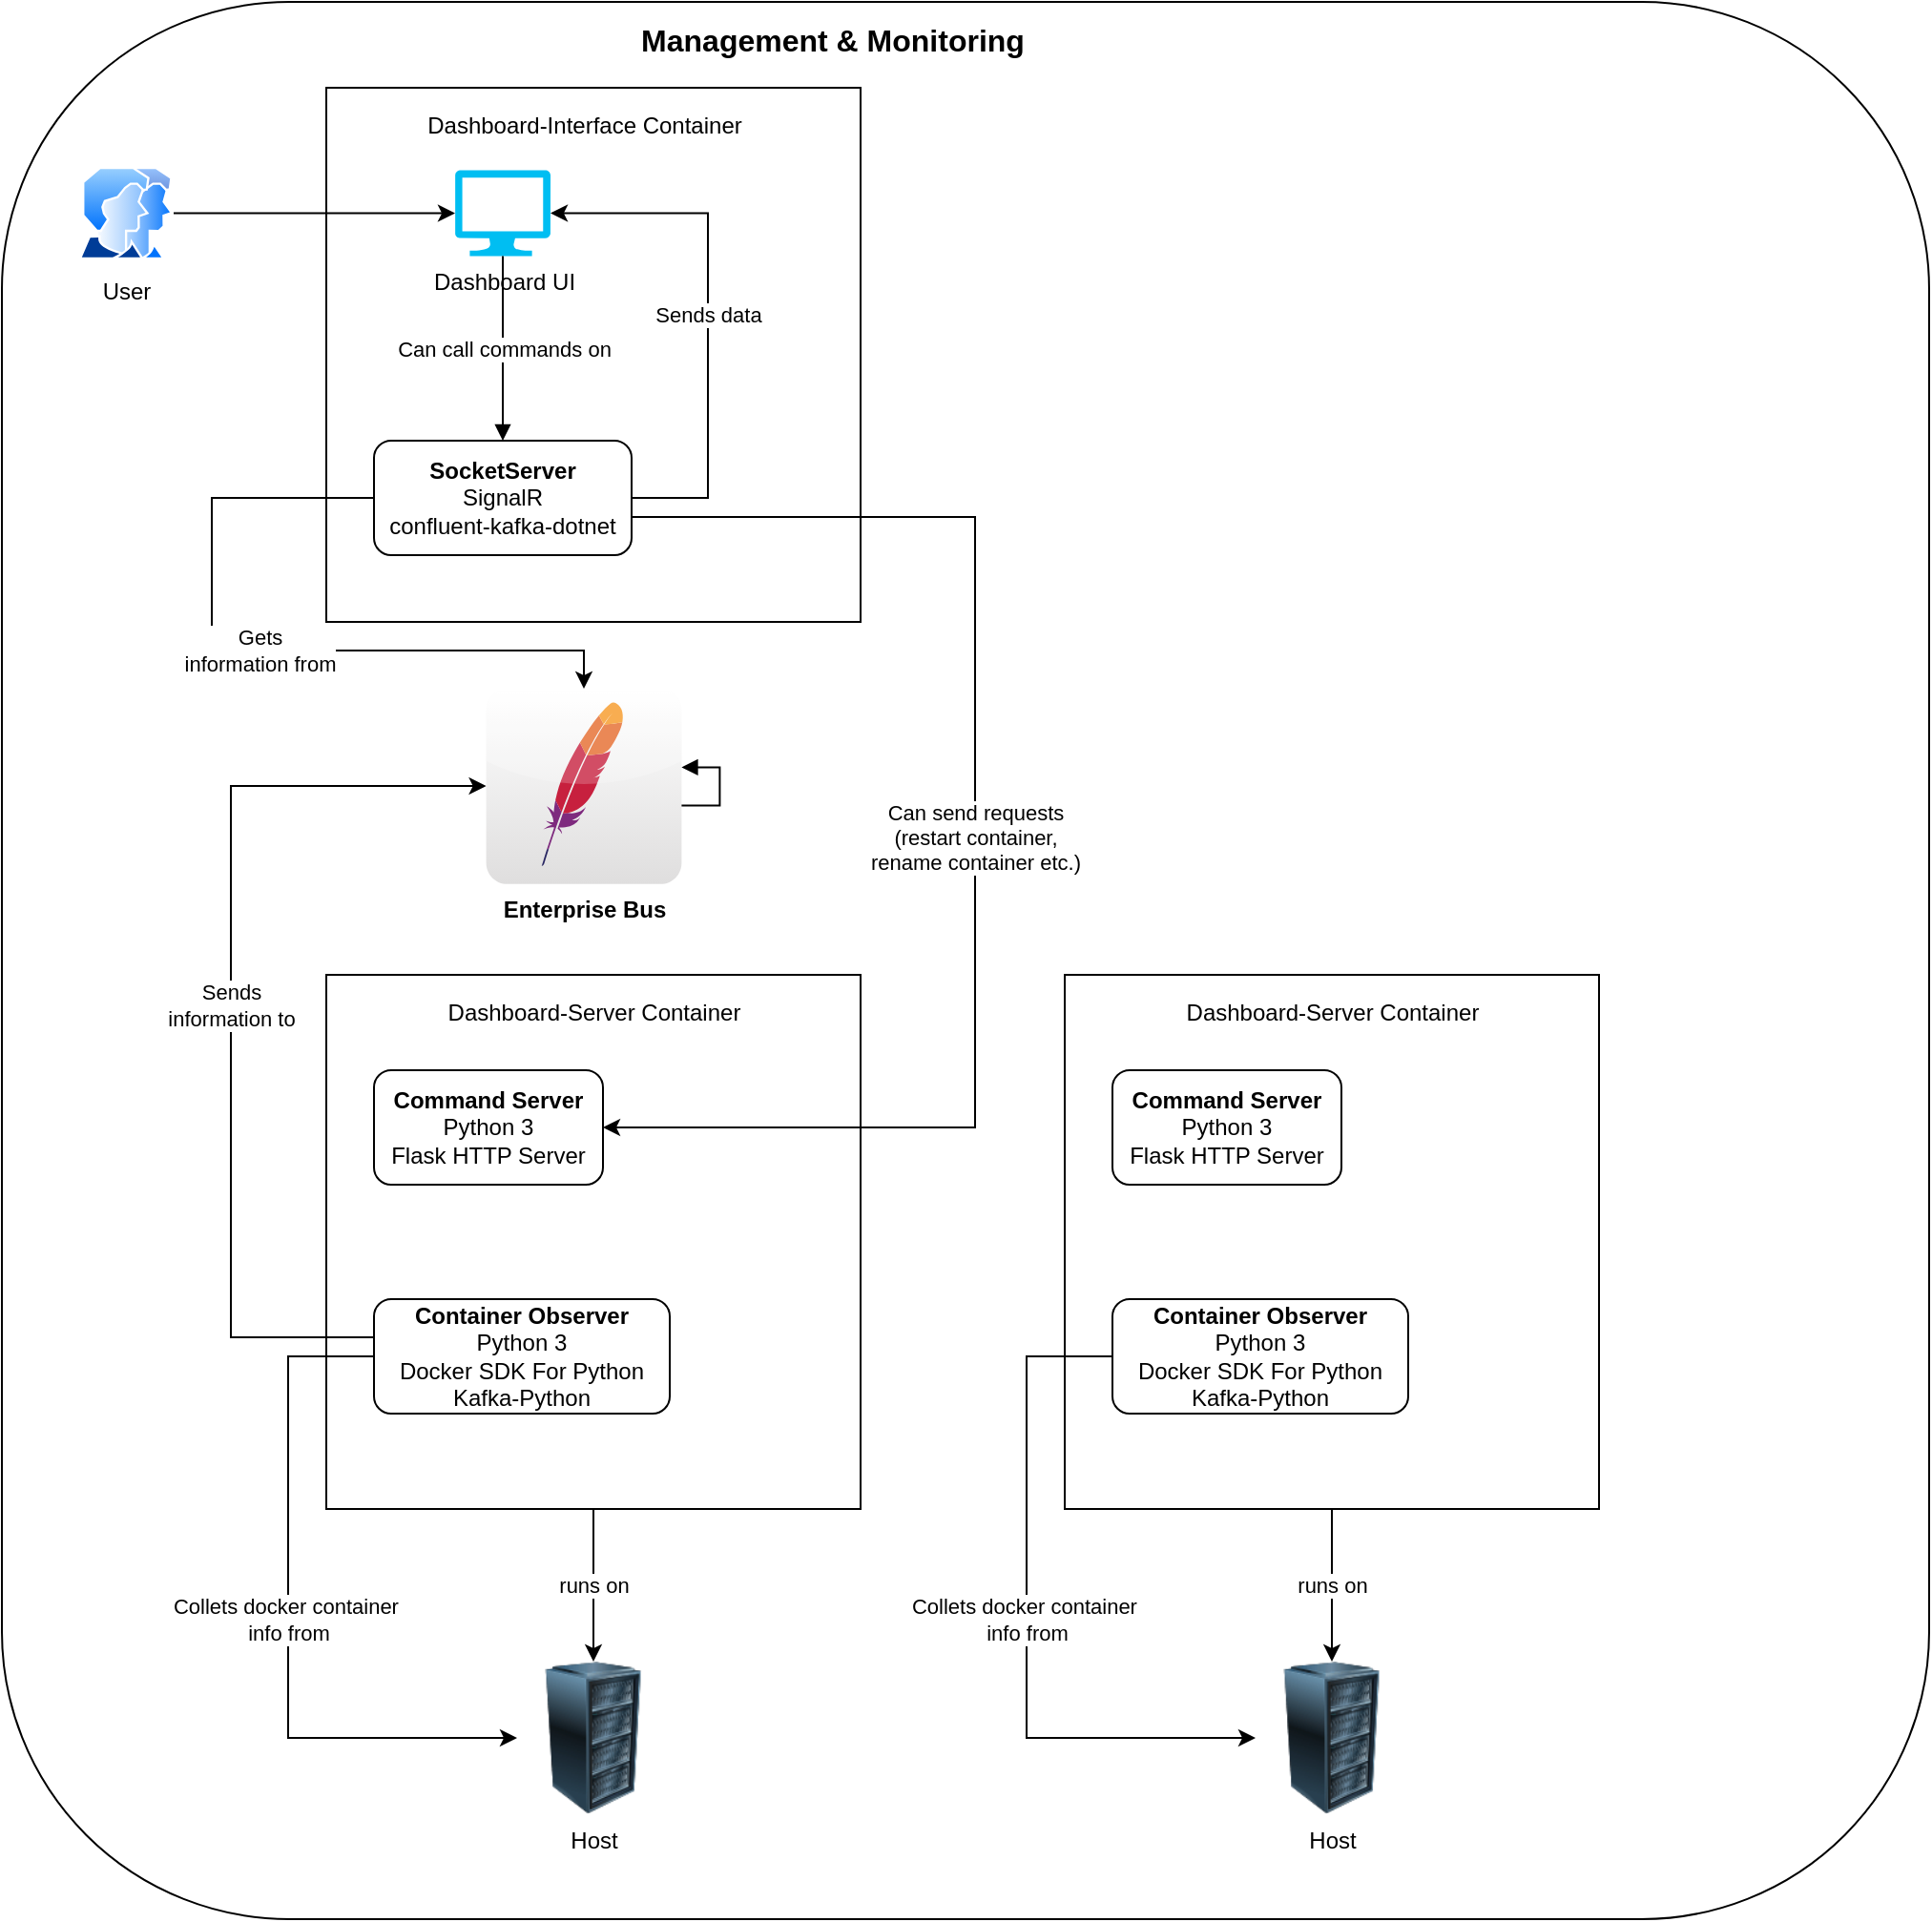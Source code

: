 <mxfile version="13.6.2" type="device"><diagram id="EW7lvQHSEt5OGGt3uh2g" name="Page-1"><mxGraphModel dx="1933" dy="2029" grid="1" gridSize="10" guides="1" tooltips="1" connect="1" arrows="1" fold="1" page="1" pageScale="1" pageWidth="827" pageHeight="1169" math="0" shadow="0"><root><mxCell id="0"/><mxCell id="1" parent="0"/><mxCell id="27ya8WVBaCJasNRtcrxf-7" value="" style="group" parent="1" vertex="1" connectable="0"><mxGeometry x="160" y="35" width="840" height="960" as="geometry"/></mxCell><mxCell id="G_wXkEdF7VOo3HFoWq-Z-2" value="" style="rounded=1;whiteSpace=wrap;html=1;" vertex="1" parent="27ya8WVBaCJasNRtcrxf-7"><mxGeometry x="-170" y="-45" width="1010" height="1005" as="geometry"/></mxCell><mxCell id="27ya8WVBaCJasNRtcrxf-5" value="" style="whiteSpace=wrap;html=1;aspect=fixed;" parent="27ya8WVBaCJasNRtcrxf-7" vertex="1"><mxGeometry width="280" height="280" as="geometry"/></mxCell><mxCell id="27ya8WVBaCJasNRtcrxf-6" value="Dashboard-Interface Container" style="text;html=1;strokeColor=none;fillColor=none;align=center;verticalAlign=middle;whiteSpace=wrap;rounded=0;" parent="27ya8WVBaCJasNRtcrxf-7" vertex="1"><mxGeometry x="37.5" y="10" width="195" height="20" as="geometry"/></mxCell><mxCell id="27ya8WVBaCJasNRtcrxf-11" value="Sends data" style="edgeStyle=orthogonalEdgeStyle;rounded=0;orthogonalLoop=1;jettySize=auto;html=1;startArrow=classic;startFill=1;endArrow=none;endFill=0;exitX=1;exitY=0.5;exitDx=0;exitDy=0;exitPerimeter=0;" parent="27ya8WVBaCJasNRtcrxf-7" source="27ya8WVBaCJasNRtcrxf-2" target="27ya8WVBaCJasNRtcrxf-10" edge="1"><mxGeometry relative="1" as="geometry"><Array as="points"><mxPoint x="200" y="66"/><mxPoint x="200" y="215"/></Array></mxGeometry></mxCell><mxCell id="27ya8WVBaCJasNRtcrxf-2" value="Dashboard UI" style="verticalLabelPosition=bottom;html=1;verticalAlign=top;align=center;strokeColor=none;fillColor=#00BEF2;shape=mxgraph.azure.computer;pointerEvents=1;" parent="27ya8WVBaCJasNRtcrxf-7" vertex="1"><mxGeometry x="67.5" y="43.25" width="50" height="45" as="geometry"/></mxCell><mxCell id="27ya8WVBaCJasNRtcrxf-27" value="Gets &lt;br&gt;information from" style="edgeStyle=orthogonalEdgeStyle;rounded=0;orthogonalLoop=1;jettySize=auto;html=1;startArrow=none;startFill=0;endArrow=classic;endFill=1;" parent="27ya8WVBaCJasNRtcrxf-7" source="27ya8WVBaCJasNRtcrxf-10" target="27ya8WVBaCJasNRtcrxf-15" edge="1"><mxGeometry relative="1" as="geometry"><Array as="points"><mxPoint x="-60" y="215"/><mxPoint x="-60" y="295"/><mxPoint x="135" y="295"/></Array></mxGeometry></mxCell><mxCell id="G_wXkEdF7VOo3HFoWq-Z-1" value="Can call commands on" style="edgeStyle=orthogonalEdgeStyle;rounded=0;orthogonalLoop=1;jettySize=auto;html=1;endArrow=none;endFill=0;startArrow=block;startFill=1;" edge="1" parent="27ya8WVBaCJasNRtcrxf-7" source="27ya8WVBaCJasNRtcrxf-10" target="27ya8WVBaCJasNRtcrxf-2"><mxGeometry relative="1" as="geometry"/></mxCell><mxCell id="27ya8WVBaCJasNRtcrxf-10" value="&lt;b&gt;SocketServer&lt;/b&gt;&lt;br&gt;SignalR&lt;br&gt;confluent-kafka-dotnet" style="rounded=1;whiteSpace=wrap;html=1;" parent="27ya8WVBaCJasNRtcrxf-7" vertex="1"><mxGeometry x="25" y="185" width="135" height="60" as="geometry"/></mxCell><mxCell id="27ya8WVBaCJasNRtcrxf-15" value="&lt;b&gt;Enterprise Bus&lt;/b&gt;" style="dashed=0;outlineConnect=0;html=1;align=center;labelPosition=center;verticalLabelPosition=bottom;verticalAlign=top;shape=mxgraph.webicons.apache;gradientColor=#DFDEDE" parent="27ya8WVBaCJasNRtcrxf-7" vertex="1"><mxGeometry x="83.8" y="315" width="102.4" height="102.4" as="geometry"/></mxCell><mxCell id="G_wXkEdF7VOo3HFoWq-Z-3" value="Management &amp;amp; Monitoring" style="text;html=1;strokeColor=none;fillColor=none;align=center;verticalAlign=middle;whiteSpace=wrap;rounded=0;fontSize=16;fontStyle=1" vertex="1" parent="27ya8WVBaCJasNRtcrxf-7"><mxGeometry x="128.5" y="-35" width="273" height="20" as="geometry"/></mxCell><mxCell id="G_wXkEdF7VOo3HFoWq-Z-5" style="edgeStyle=orthogonalEdgeStyle;rounded=0;orthogonalLoop=1;jettySize=auto;html=1;startArrow=block;startFill=1;endArrow=none;endFill=0;fontSize=16;" edge="1" parent="27ya8WVBaCJasNRtcrxf-7" source="27ya8WVBaCJasNRtcrxf-15" target="27ya8WVBaCJasNRtcrxf-15"><mxGeometry relative="1" as="geometry"/></mxCell><mxCell id="G_wXkEdF7VOo3HFoWq-Z-6" value="" style="group" vertex="1" connectable="0" parent="27ya8WVBaCJasNRtcrxf-7"><mxGeometry x="387" y="505" width="280" height="360" as="geometry"/></mxCell><mxCell id="G_wXkEdF7VOo3HFoWq-Z-7" value="" style="group" vertex="1" connectable="0" parent="G_wXkEdF7VOo3HFoWq-Z-6"><mxGeometry y="-40" width="280" height="280" as="geometry"/></mxCell><mxCell id="G_wXkEdF7VOo3HFoWq-Z-8" value="" style="whiteSpace=wrap;html=1;aspect=fixed;" vertex="1" parent="G_wXkEdF7VOo3HFoWq-Z-7"><mxGeometry width="280" height="280" as="geometry"/></mxCell><mxCell id="G_wXkEdF7VOo3HFoWq-Z-9" value="Dashboard-Server Container" style="text;html=1;strokeColor=none;fillColor=none;align=center;verticalAlign=middle;whiteSpace=wrap;rounded=0;" vertex="1" parent="G_wXkEdF7VOo3HFoWq-Z-7"><mxGeometry x="47.5" y="10" width="185" height="20" as="geometry"/></mxCell><mxCell id="G_wXkEdF7VOo3HFoWq-Z-10" value="&lt;b&gt;Command Server&lt;/b&gt;&lt;br&gt;Python 3&lt;br&gt;Flask HTTP Server" style="rounded=1;whiteSpace=wrap;html=1;" vertex="1" parent="G_wXkEdF7VOo3HFoWq-Z-7"><mxGeometry x="25" y="50" width="120" height="60" as="geometry"/></mxCell><mxCell id="G_wXkEdF7VOo3HFoWq-Z-11" value="Collets docker container&amp;nbsp;&lt;br&gt;info from" style="edgeStyle=orthogonalEdgeStyle;rounded=0;orthogonalLoop=1;jettySize=auto;html=1;startArrow=none;startFill=0;endArrow=classic;endFill=1;" edge="1" parent="G_wXkEdF7VOo3HFoWq-Z-6" source="G_wXkEdF7VOo3HFoWq-Z-12" target="G_wXkEdF7VOo3HFoWq-Z-13"><mxGeometry relative="1" as="geometry"><Array as="points"><mxPoint x="-20" y="160"/><mxPoint x="-20" y="360"/></Array></mxGeometry></mxCell><mxCell id="G_wXkEdF7VOo3HFoWq-Z-12" value="&lt;b&gt;Container Observer&lt;/b&gt;&lt;br&gt;Python 3&lt;br&gt;Docker SDK For Python&lt;br&gt;Kafka-Python" style="rounded=1;whiteSpace=wrap;html=1;" vertex="1" parent="G_wXkEdF7VOo3HFoWq-Z-6"><mxGeometry x="25" y="130" width="155" height="60" as="geometry"/></mxCell><mxCell id="G_wXkEdF7VOo3HFoWq-Z-13" value="Host" style="image;html=1;labelBackgroundColor=#ffffff;image=img/lib/clip_art/computers/Server_Rack_128x128.png" vertex="1" parent="G_wXkEdF7VOo3HFoWq-Z-6"><mxGeometry x="100" y="320" width="80" height="80" as="geometry"/></mxCell><mxCell id="G_wXkEdF7VOo3HFoWq-Z-14" value="runs on" style="edgeStyle=orthogonalEdgeStyle;rounded=0;orthogonalLoop=1;jettySize=auto;html=1;startArrow=none;startFill=0;endArrow=classic;endFill=1;" edge="1" parent="G_wXkEdF7VOo3HFoWq-Z-6" source="G_wXkEdF7VOo3HFoWq-Z-8" target="G_wXkEdF7VOo3HFoWq-Z-13"><mxGeometry relative="1" as="geometry"/></mxCell><mxCell id="27ya8WVBaCJasNRtcrxf-4" style="edgeStyle=orthogonalEdgeStyle;rounded=0;orthogonalLoop=1;jettySize=auto;html=1;" parent="1" source="27ya8WVBaCJasNRtcrxf-3" target="27ya8WVBaCJasNRtcrxf-2" edge="1"><mxGeometry relative="1" as="geometry"/></mxCell><mxCell id="27ya8WVBaCJasNRtcrxf-3" value="User" style="aspect=fixed;perimeter=ellipsePerimeter;html=1;align=center;shadow=0;dashed=0;spacingTop=3;image;image=img/lib/active_directory/user_accounts.svg;" parent="1" vertex="1"><mxGeometry x="30" y="76.5" width="50" height="48.5" as="geometry"/></mxCell><mxCell id="27ya8WVBaCJasNRtcrxf-14" value="" style="group" parent="1" vertex="1" connectable="0"><mxGeometry x="160" y="540" width="280" height="360" as="geometry"/></mxCell><mxCell id="27ya8WVBaCJasNRtcrxf-21" value="" style="group" parent="27ya8WVBaCJasNRtcrxf-14" vertex="1" connectable="0"><mxGeometry y="-40" width="280" height="280" as="geometry"/></mxCell><mxCell id="27ya8WVBaCJasNRtcrxf-12" value="" style="whiteSpace=wrap;html=1;aspect=fixed;" parent="27ya8WVBaCJasNRtcrxf-21" vertex="1"><mxGeometry width="280" height="280" as="geometry"/></mxCell><mxCell id="27ya8WVBaCJasNRtcrxf-13" value="Dashboard-Server Container" style="text;html=1;strokeColor=none;fillColor=none;align=center;verticalAlign=middle;whiteSpace=wrap;rounded=0;" parent="27ya8WVBaCJasNRtcrxf-21" vertex="1"><mxGeometry x="47.5" y="10" width="185" height="20" as="geometry"/></mxCell><mxCell id="27ya8WVBaCJasNRtcrxf-16" value="&lt;b&gt;Command Server&lt;/b&gt;&lt;br&gt;Python 3&lt;br&gt;Flask HTTP Server" style="rounded=1;whiteSpace=wrap;html=1;" parent="27ya8WVBaCJasNRtcrxf-21" vertex="1"><mxGeometry x="25" y="50" width="120" height="60" as="geometry"/></mxCell><mxCell id="27ya8WVBaCJasNRtcrxf-24" value="Collets docker container&amp;nbsp;&lt;br&gt;info from" style="edgeStyle=orthogonalEdgeStyle;rounded=0;orthogonalLoop=1;jettySize=auto;html=1;startArrow=none;startFill=0;endArrow=classic;endFill=1;" parent="27ya8WVBaCJasNRtcrxf-14" source="27ya8WVBaCJasNRtcrxf-20" target="27ya8WVBaCJasNRtcrxf-22" edge="1"><mxGeometry relative="1" as="geometry"><Array as="points"><mxPoint x="-20" y="160"/><mxPoint x="-20" y="360"/></Array></mxGeometry></mxCell><mxCell id="27ya8WVBaCJasNRtcrxf-20" value="&lt;b&gt;Container Observer&lt;/b&gt;&lt;br&gt;Python 3&lt;br&gt;Docker SDK For Python&lt;br&gt;Kafka-Python" style="rounded=1;whiteSpace=wrap;html=1;" parent="27ya8WVBaCJasNRtcrxf-14" vertex="1"><mxGeometry x="25" y="130" width="155" height="60" as="geometry"/></mxCell><mxCell id="27ya8WVBaCJasNRtcrxf-22" value="Host" style="image;html=1;labelBackgroundColor=#ffffff;image=img/lib/clip_art/computers/Server_Rack_128x128.png" parent="27ya8WVBaCJasNRtcrxf-14" vertex="1"><mxGeometry x="100" y="320" width="80" height="80" as="geometry"/></mxCell><mxCell id="27ya8WVBaCJasNRtcrxf-23" value="runs on" style="edgeStyle=orthogonalEdgeStyle;rounded=0;orthogonalLoop=1;jettySize=auto;html=1;startArrow=none;startFill=0;endArrow=classic;endFill=1;" parent="27ya8WVBaCJasNRtcrxf-14" source="27ya8WVBaCJasNRtcrxf-12" target="27ya8WVBaCJasNRtcrxf-22" edge="1"><mxGeometry relative="1" as="geometry"/></mxCell><mxCell id="27ya8WVBaCJasNRtcrxf-18" value="Can send requests&lt;br&gt;(restart container, &lt;br&gt;rename container etc.)" style="edgeStyle=orthogonalEdgeStyle;rounded=0;orthogonalLoop=1;jettySize=auto;html=1;startArrow=none;startFill=0;endArrow=classic;endFill=1;" parent="1" source="27ya8WVBaCJasNRtcrxf-10" target="27ya8WVBaCJasNRtcrxf-16" edge="1"><mxGeometry relative="1" as="geometry"><Array as="points"><mxPoint x="500" y="260"/><mxPoint x="500" y="580"/></Array></mxGeometry></mxCell><mxCell id="27ya8WVBaCJasNRtcrxf-26" value="Sends &lt;br&gt;information to" style="edgeStyle=orthogonalEdgeStyle;rounded=0;orthogonalLoop=1;jettySize=auto;html=1;startArrow=none;startFill=0;endArrow=classic;endFill=1;" parent="1" source="27ya8WVBaCJasNRtcrxf-20" target="27ya8WVBaCJasNRtcrxf-15" edge="1"><mxGeometry relative="1" as="geometry"><Array as="points"><mxPoint x="110" y="690"/><mxPoint x="110" y="401"/></Array></mxGeometry></mxCell></root></mxGraphModel></diagram></mxfile>